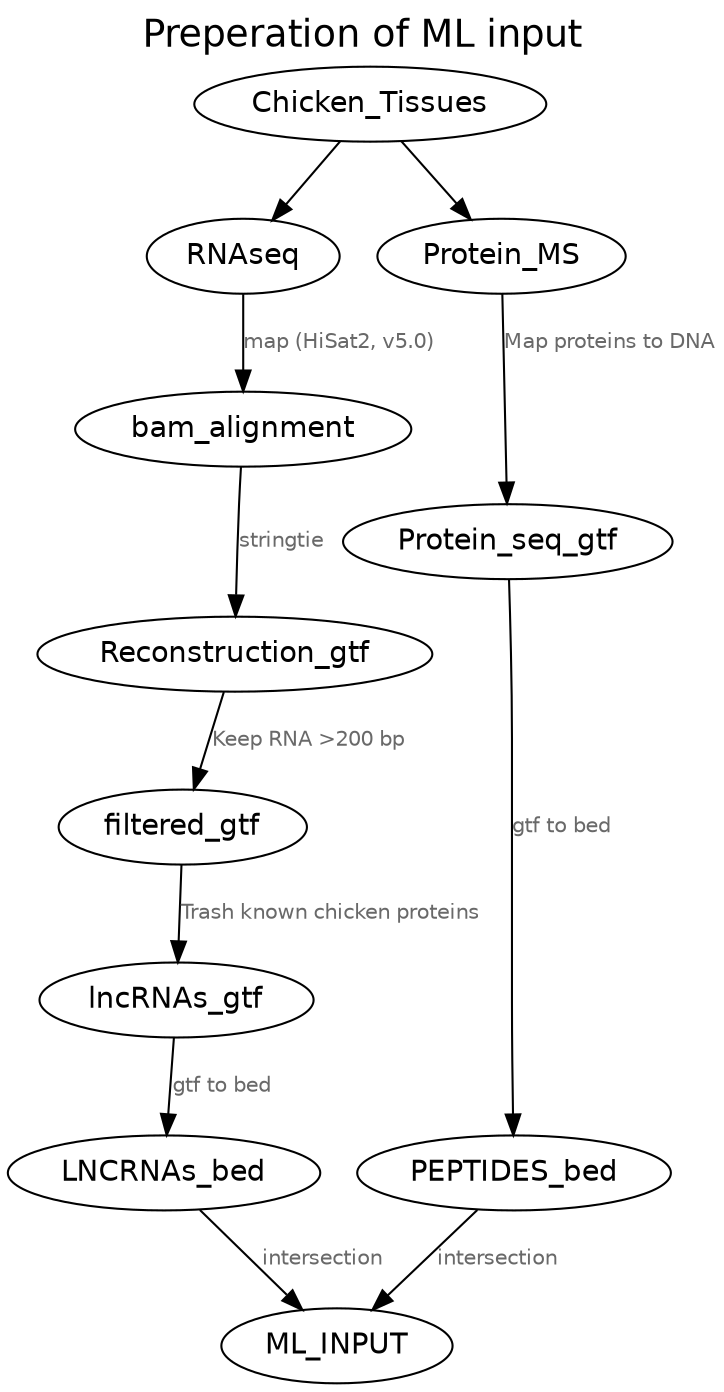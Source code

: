 digraph g {
    label="Preperation of ML input"
    labelloc="t"
    graph [fontname = "helvetica"; fontsize = 18];
    node [fontname = "helvetica"; fontsize = 14];
    edge [fontname = "helvetica", fontcolor=dimgray; fontsize = 10];

    Chicken_Tissues
    RNAseq,   bam_alignment,
    Protein_MS

    Reconstruction_gtf
    Protein_seq_gtf
    lncRNAs_gtf, LNCRNAs_bed
    PEPTIDES_bed

    //graph
    Chicken_Tissues -> RNAseq
    RNAseq -> bam_alignment [label="map (HiSat2, v5.0)"]
    bam_alignment -> Reconstruction_gtf [label ="stringtie"]

    /* OLD
    // Reconstruction_gtf -> annotated_gtf  [label ="cuffcompare, 10 CC"]
    // annotated_gtf-> filter_1_gtf [label ="keep CC: u, i, o and x"]
    // filter_1_gtf -> lncRNAs_1_gtf [label ="Keep RNA >200 bp,\nTrash ORF >100 AA, high CPC"]
    // lncRNAs_1_gtf -> LNCRNAs_1_bed [label ="gtf to bed"]
    */

    // To keep
    Reconstruction_gtf -> filtered_gtf [label ="Keep RNA >200 bp"]
    filtered_gtf -> lncRNAs_gtf [label ="Trash known chicken proteins"]
    lncRNAs_gtf -> LNCRNAs_bed [label ="gtf to bed"]

    Chicken_Tissues -> Protein_MS
    Protein_MS -> Protein_seq_gtf [label="Map proteins to DNA"]
    Protein_seq_gtf -> PEPTIDES_bed [label ="gtf to bed"]

    LNCRNAs_bed -> ML_INPUT [label = "intersection"]
    PEPTIDES_bed -> ML_INPUT [label = "intersection"]

    {rank = same; LNCRNAs_bed; PEPTIDES_bed}
    //{rank = same; B; D; Y;}

    }
